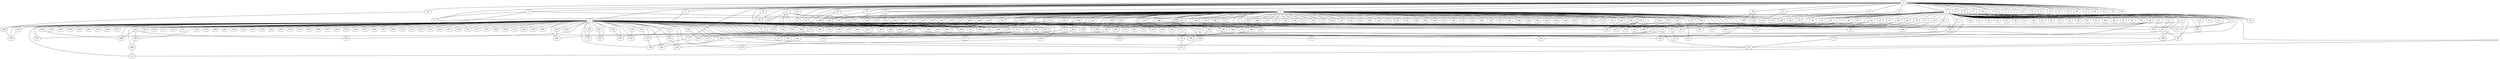 
graph graphname {
    0 -- 1
0 -- 2
0 -- 3
0 -- 4
0 -- 5
0 -- 6
0 -- 7
0 -- 8
0 -- 9
0 -- 10
0 -- 11
0 -- 12
0 -- 13
0 -- 14
0 -- 15
0 -- 16
0 -- 17
0 -- 18
0 -- 19
0 -- 20
0 -- 21
0 -- 22
0 -- 23
0 -- 24
0 -- 25
0 -- 26
0 -- 27
0 -- 28
0 -- 29
0 -- 30
0 -- 31
0 -- 32
0 -- 33
0 -- 34
0 -- 35
0 -- 36
0 -- 37
0 -- 38
0 -- 39
0 -- 40
0 -- 41
0 -- 59
1 -- 42
1 -- 43
1 -- 44
1 -- 45
1 -- 46
1 -- 47
1 -- 48
1 -- 49
1 -- 50
1 -- 51
1 -- 52
1 -- 53
1 -- 54
1 -- 55
1 -- 56
1 -- 57
1 -- 58
1 -- 59
1 -- 60
1 -- 61
1 -- 62
1 -- 63
1 -- 64
1 -- 65
1 -- 66
1 -- 67
1 -- 68
1 -- 69
1 -- 70
1 -- 71
1 -- 72
1 -- 73
1 -- 74
1 -- 75
1 -- 76
1 -- 77
1 -- 78
1 -- 79
1 -- 80
1 -- 81
1 -- 82
1 -- 83
1 -- 84
1 -- 85
1 -- 86
1 -- 87
1 -- 88
1 -- 89
1 -- 90
1 -- 91
1 -- 92
1 -- 93
1 -- 94
1 -- 95
1 -- 96
1 -- 97
1 -- 128
1 -- 27
2 -- 98
2 -- 99
2 -- 100
2 -- 101
2 -- 102
2 -- 103
2 -- 104
2 -- 105
2 -- 106
2 -- 107
2 -- 108
2 -- 109
2 -- 110
2 -- 111
2 -- 112
2 -- 113
2 -- 114
2 -- 115
2 -- 116
2 -- 117
2 -- 118
2 -- 119
2 -- 120
2 -- 121
2 -- 122
2 -- 123
2 -- 124
2 -- 125
2 -- 126
2 -- 127
2 -- 128
2 -- 129
2 -- 130
2 -- 131
2 -- 132
2 -- 133
2 -- 134
2 -- 135
2 -- 136
2 -- 137
2 -- 138
2 -- 139
2 -- 140
2 -- 141
2 -- 142
2 -- 143
2 -- 144
2 -- 145
2 -- 146
2 -- 147
2 -- 148
2 -- 149
2 -- 150
2 -- 151
2 -- 152
2 -- 153
2 -- 154
2 -- 155
2 -- 156
2 -- 157
2 -- 158
2 -- 159
2 -- 160
2 -- 161
2 -- 162
2 -- 163
2 -- 164
2 -- 165
2 -- 166
2 -- 167
2 -- 168
2 -- 169
2 -- 170
2 -- 171
2 -- 172
2 -- 173
2 -- 174
2 -- 175
2 -- 176
2 -- 177
2 -- 178
2 -- 179
2 -- 180
2 -- 181
2 -- 182
2 -- 183
2 -- 184
2 -- 185
2 -- 186
2 -- 187
2 -- 188
2 -- 189
2 -- 190
2 -- 191
2 -- 192
2 -- 193
2 -- 194
2 -- 195
2 -- 196
2 -- 197
2 -- 198
2 -- 199
2 -- 200
2 -- 201
2 -- 202
2 -- 203
2 -- 204
2 -- 205
2 -- 206
2 -- 207
2 -- 208
2 -- 209
2 -- 210
2 -- 211
2 -- 212
2 -- 213
2 -- 214
3 -- 215
3 -- 216
3 -- 217
3 -- 218
3 -- 219
3 -- 220
3 -- 221
3 -- 222
3 -- 223
3 -- 224
3 -- 225
3 -- 226
3 -- 227
3 -- 228
3 -- 229
3 -- 230
3 -- 231
3 -- 232
3 -- 233
3 -- 234
3 -- 235
3 -- 236
3 -- 237
3 -- 238
3 -- 239
3 -- 240
3 -- 241
3 -- 242
3 -- 243
3 -- 244
3 -- 245
3 -- 246
3 -- 247
3 -- 248
3 -- 249
3 -- 250
3 -- 251
3 -- 252
3 -- 253
3 -- 254
3 -- 255
3 -- 256
3 -- 257
3 -- 258
3 -- 259
3 -- 260
3 -- 261
3 -- 262
3 -- 263
3 -- 264
3 -- 265
3 -- 266
3 -- 267
3 -- 268
3 -- 269
3 -- 270
3 -- 271
3 -- 272
3 -- 273
3 -- 274
3 -- 275
3 -- 276
3 -- 277
3 -- 278
3 -- 279
3 -- 280
3 -- 281
3 -- 282
3 -- 283
3 -- 284
3 -- 285
3 -- 286
3 -- 287
3 -- 288
3 -- 289
3 -- 290
3 -- 291
3 -- 292
3 -- 293
3 -- 294
3 -- 295
3 -- 296
3 -- 297
3 -- 298
3 -- 299
3 -- 300
3 -- 301
3 -- 302
3 -- 303
3 -- 304
3 -- 305
3 -- 306
3 -- 307
3 -- 308
3 -- 309
3 -- 310
3 -- 311
3 -- 312
3 -- 313
3 -- 314
3 -- 315
3 -- 316
3 -- 317
3 -- 318
3 -- 319
3 -- 320
3 -- 321
3 -- 322
3 -- 323
3 -- 324
3 -- 325
3 -- 326
3 -- 327
3 -- 328
3 -- 329
3 -- 330
3 -- 331
3 -- 332
3 -- 333
3 -- 334
3 -- 335
3 -- 336
3 -- 337
3 -- 338
3 -- 339
3 -- 340
3 -- 341
3 -- 342
3 -- 343
3 -- 344
3 -- 345
3 -- 346
3 -- 60
3 -- 9
4 -- 347
4 -- 348
4 -- 349
4 -- 335
4 -- 123
4 -- 61
4 -- 324
6 -- 332
8 -- 302
8 -- 48
9 -- 144
10 -- 328
11 -- 59
13 -- 336
16 -- 310
16 -- 322
17 -- 287
17 -- 130
17 -- 27
18 -- 311
18 -- 73
20 -- 35
22 -- 71
28 -- 140
28 -- 266
28 -- 195
29 -- 50
30 -- 336
30 -- 109
32 -- 156
32 -- 138
33 -- 176
34 -- 126
34 -- 115
34 -- 152
34 -- 91
35 -- 217
36 -- 113
37 -- 245
37 -- 56
38 -- 119
38 -- 189
41 -- 174
44 -- 115
46 -- 303
46 -- 206
47 -- 62
48 -- 344
48 -- 269
48 -- 309
51 -- 245
52 -- 90
54 -- 286
55 -- 195
57 -- 161
61 -- 69
61 -- 322
64 -- 315
64 -- 157
66 -- 232
66 -- 295
68 -- 177
70 -- 252
70 -- 348
70 -- 86
71 -- 109
71 -- 125
72 -- 82
73 -- 131
74 -- 99
75 -- 141
77 -- 273
78 -- 137
79 -- 277
81 -- 111
82 -- 86
82 -- 270
82 -- 348
83 -- 239
83 -- 326
84 -- 257
86 -- 273
90 -- 181
91 -- 257
94 -- 223
100 -- 281
100 -- 284
101 -- 281
101 -- 181
102 -- 260
102 -- 276
103 -- 309
104 -- 257
107 -- 113
108 -- 190
108 -- 250
110 -- 175
111 -- 273
111 -- 302
111 -- 194
112 -- 252
113 -- 332
113 -- 236
115 -- 168
116 -- 203
116 -- 290
122 -- 251
123 -- 133
123 -- 214
130 -- 145
134 -- 299
136 -- 241
139 -- 271
140 -- 246
141 -- 323
142 -- 171
144 -- 313
146 -- 216
147 -- 226
150 -- 295
154 -- 190
156 -- 322
157 -- 228
157 -- 220
159 -- 291
160 -- 286
162 -- 267
162 -- 192
166 -- 168
167 -- 344
168 -- 253
171 -- 217
172 -- 253
173 -- 246
173 -- 182
178 -- 202
178 -- 207
178 -- 190
180 -- 329
183 -- 234
183 -- 224
186 -- 318
188 -- 315
189 -- 323
193 -- 239
197 -- 264
198 -- 202
199 -- 295
202 -- 244
203 -- 339
204 -- 239
219 -- 332
222 -- 333
227 -- 269
230 -- 291
235 -- 243
236 -- 342
237 -- 261
238 -- 298
242 -- 316
242 -- 263
242 -- 298
247 -- 341
261 -- 318
263 -- 288
271 -- 287
284 -- 334
288 -- 311
303 -- 317
320 -- 345
328 -- 345
332 -- 336
343 -- 349

}
